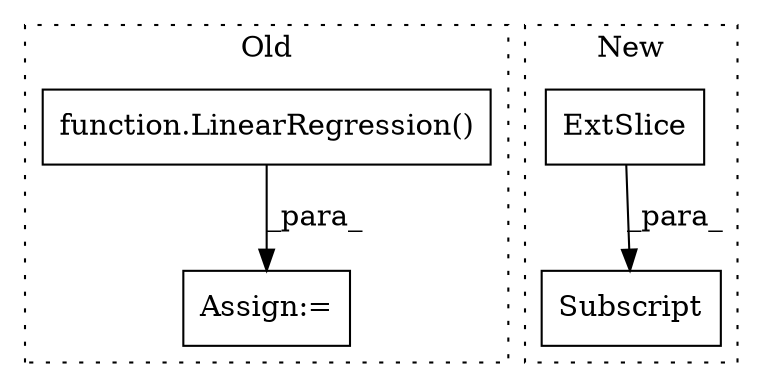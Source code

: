 digraph G {
subgraph cluster0 {
1 [label="function.LinearRegression()" a="75" s="972" l="49" shape="box"];
4 [label="Assign:=" a="68" s="969" l="3" shape="box"];
label = "Old";
style="dotted";
}
subgraph cluster1 {
2 [label="ExtSlice" a="85" s="547" l="1" shape="box"];
3 [label="Subscript" a="63" s="547,0" l="16,0" shape="box"];
label = "New";
style="dotted";
}
1 -> 4 [label="_para_"];
2 -> 3 [label="_para_"];
}